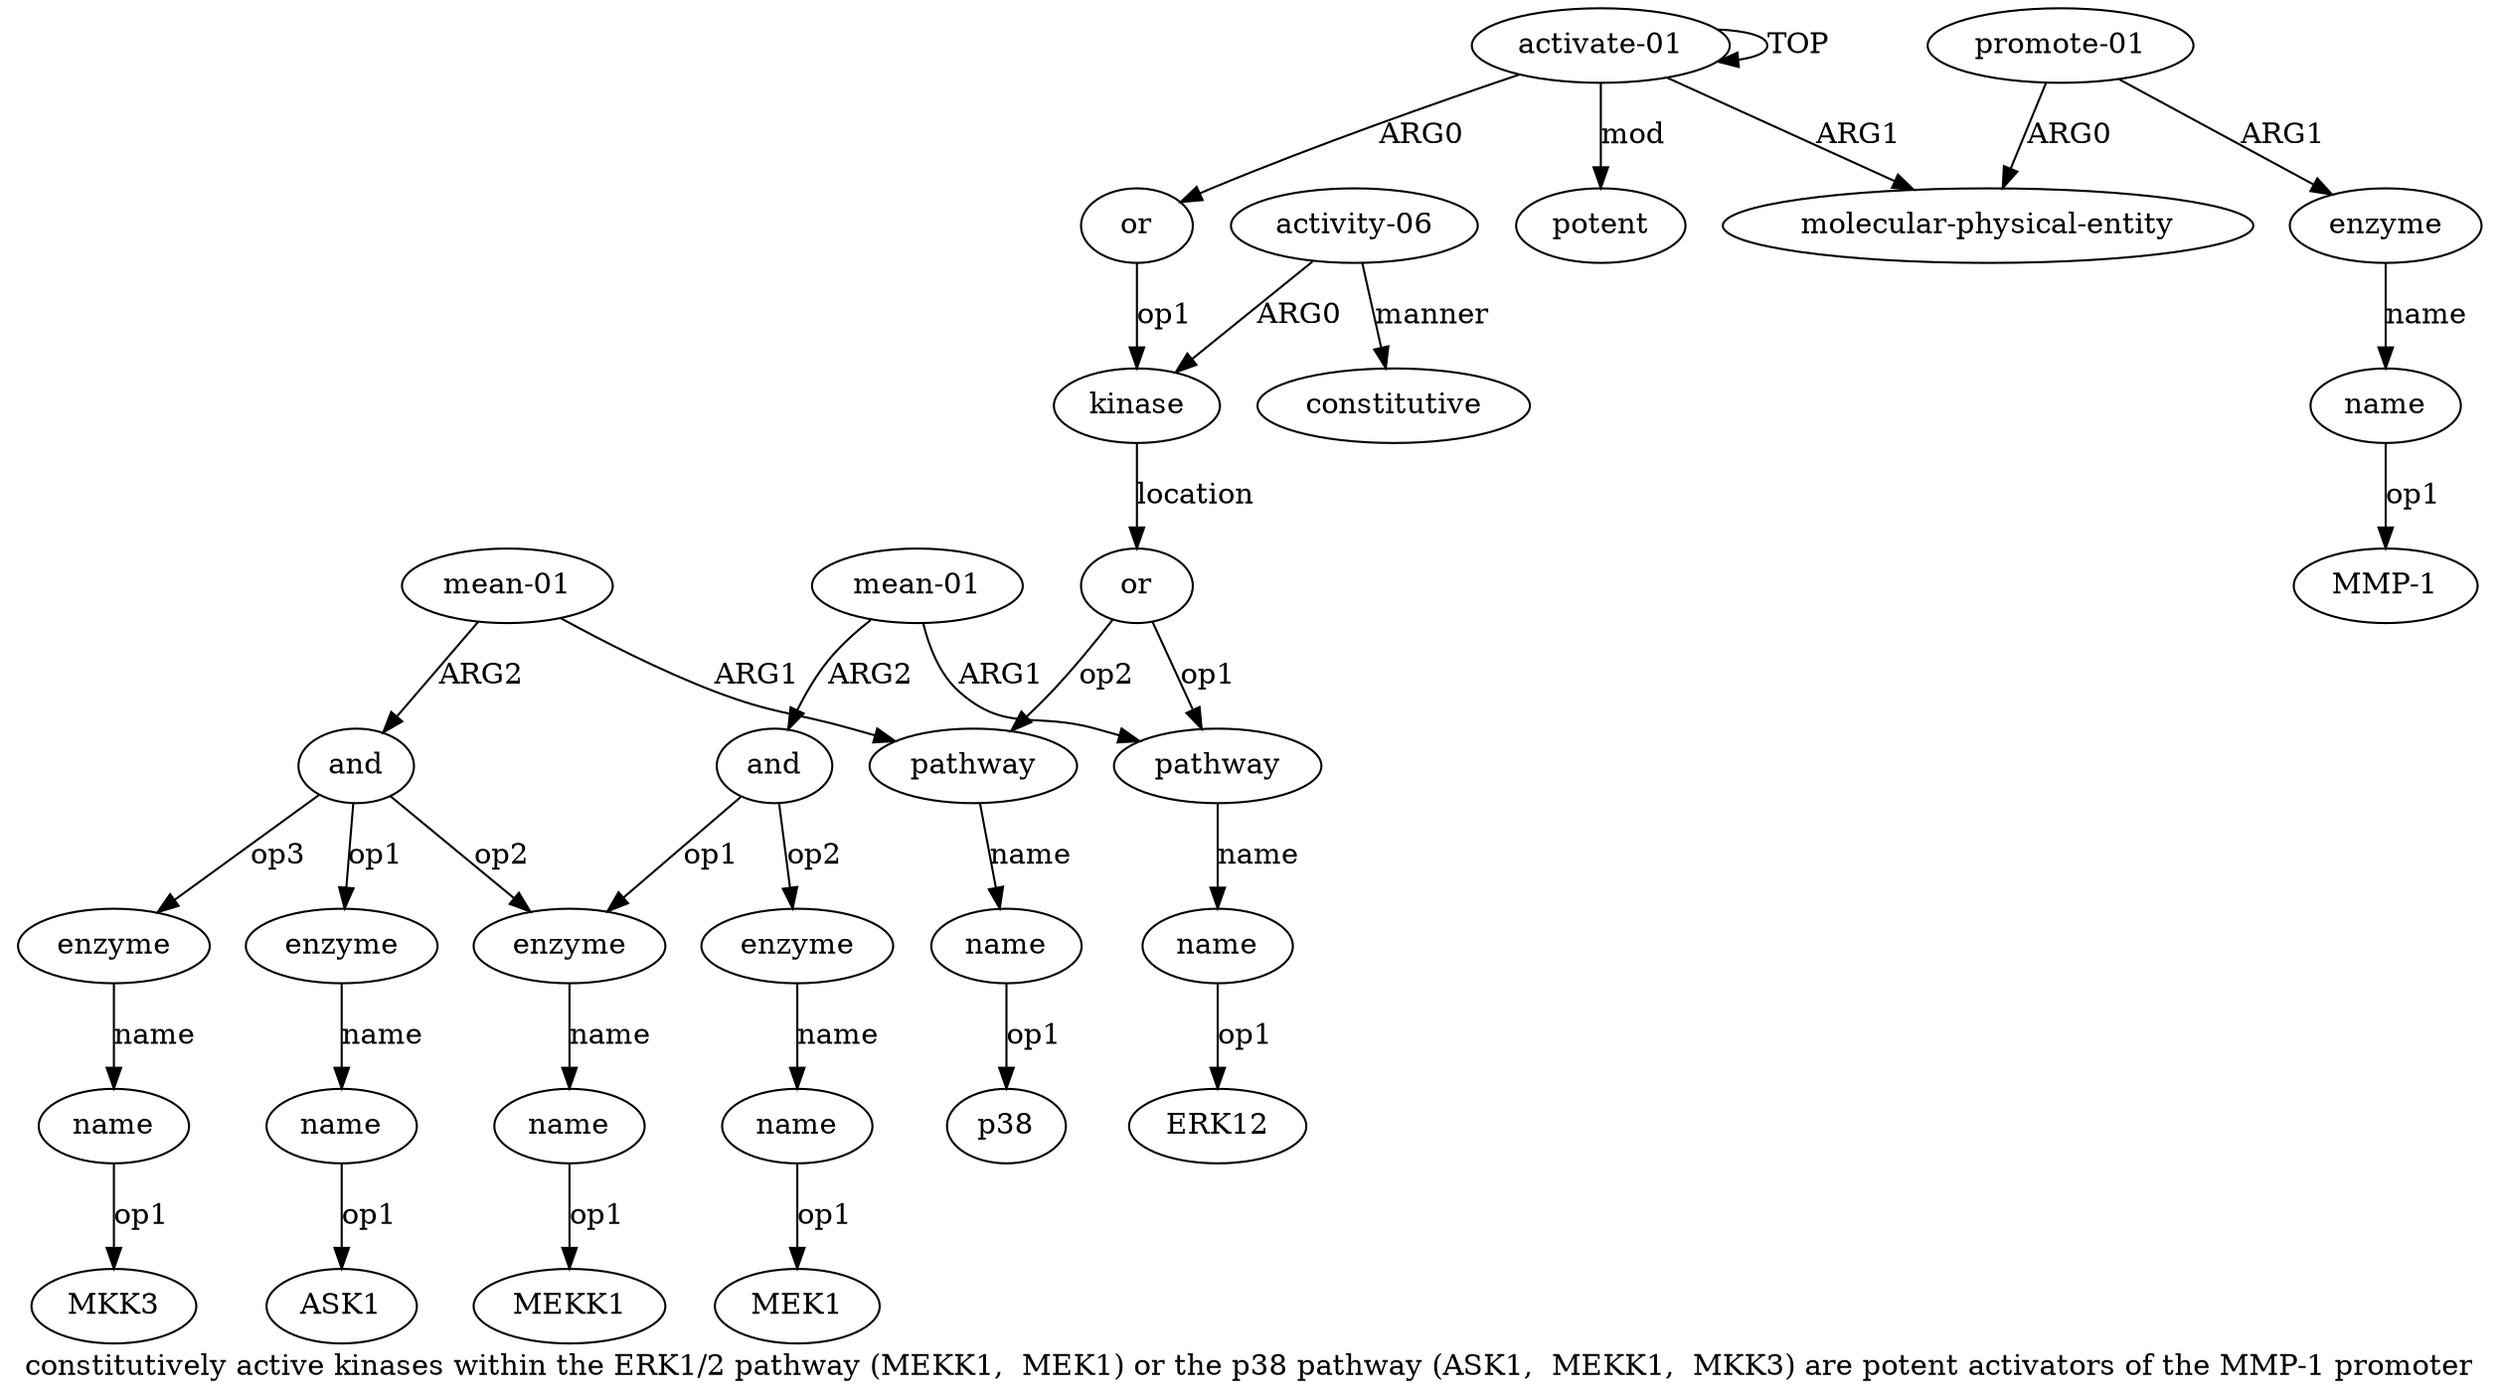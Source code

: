 digraph  {
	graph [label="constitutively active kinases within the ERK1/2 pathway (MEKK1,  MEK1) or the p38 pathway (ASK1,  MEKK1,  MKK3) are potent activators \
of the MMP-1 promoter"];
	node [label="\N"];
	a20	 [color=black,
		gold_ind=20,
		gold_label=enzyme,
		label=enzyme,
		test_ind=20,
		test_label=enzyme];
	a21	 [color=black,
		gold_ind=21,
		gold_label=name,
		label=name,
		test_ind=21,
		test_label=name];
	a20 -> a21 [key=0,
	color=black,
	gold_label=name,
	label=name,
	test_label=name];
"a21 MKK3" [color=black,
	gold_ind=-1,
	gold_label=MKK3,
	label=MKK3,
	test_ind=-1,
	test_label=MKK3];
a21 -> "a21 MKK3" [key=0,
color=black,
gold_label=op1,
label=op1,
test_label=op1];
a22 [color=black,
gold_ind=22,
gold_label="molecular-physical-entity",
label="molecular-physical-entity",
test_ind=22,
test_label="molecular-physical-entity"];
a23 [color=black,
gold_ind=23,
gold_label="promote-01",
label="promote-01",
test_ind=23,
test_label="promote-01"];
a23 -> a22 [key=0,
color=black,
gold_label=ARG0,
label=ARG0,
test_label=ARG0];
a24 [color=black,
gold_ind=24,
gold_label=enzyme,
label=enzyme,
test_ind=24,
test_label=enzyme];
a23 -> a24 [key=0,
color=black,
gold_label=ARG1,
label=ARG1,
test_label=ARG1];
a25 [color=black,
gold_ind=25,
gold_label=name,
label=name,
test_ind=25,
test_label=name];
a24 -> a25 [key=0,
color=black,
gold_label=name,
label=name,
test_label=name];
"a25 MMP-1" [color=black,
gold_ind=-1,
gold_label="MMP-1",
label="MMP-1",
test_ind=-1,
test_label="MMP-1"];
a25 -> "a25 MMP-1" [key=0,
color=black,
gold_label=op1,
label=op1,
test_label=op1];
a26 [color=black,
gold_ind=26,
gold_label=potent,
label=potent,
test_ind=26,
test_label=potent];
"a19 ASK1" [color=black,
gold_ind=-1,
gold_label=ASK1,
label=ASK1,
test_ind=-1,
test_label=ASK1];
"a15 p38" [color=black,
gold_ind=-1,
gold_label=p38,
label=p38,
test_ind=-1,
test_label=p38];
"a7 ERK12" [color=black,
gold_ind=-1,
gold_label=ERK12,
label=ERK12,
test_ind=-1,
test_label=ERK12];
a15 [color=black,
gold_ind=15,
gold_label=name,
label=name,
test_ind=15,
test_label=name];
a15 -> "a15 p38" [key=0,
color=black,
gold_label=op1,
label=op1,
test_label=op1];
a14 [color=black,
gold_ind=14,
gold_label=pathway,
label=pathway,
test_ind=14,
test_label=pathway];
a14 -> a15 [key=0,
color=black,
gold_label=name,
label=name,
test_label=name];
a17 [color=black,
gold_ind=17,
gold_label=and,
label=and,
test_ind=17,
test_label=and];
a17 -> a20 [key=0,
color=black,
gold_label=op3,
label=op3,
test_label=op3];
a10 [color=black,
gold_ind=10,
gold_label=enzyme,
label=enzyme,
test_ind=10,
test_label=enzyme];
a17 -> a10 [key=0,
color=black,
gold_label=op2,
label=op2,
test_label=op2];
a18 [color=black,
gold_ind=18,
gold_label=enzyme,
label=enzyme,
test_ind=18,
test_label=enzyme];
a17 -> a18 [key=0,
color=black,
gold_label=op1,
label=op1,
test_label=op1];
a16 [color=black,
gold_ind=16,
gold_label="mean-01",
label="mean-01",
test_ind=16,
test_label="mean-01"];
a16 -> a14 [key=0,
color=black,
gold_label=ARG1,
label=ARG1,
test_label=ARG1];
a16 -> a17 [key=0,
color=black,
gold_label=ARG2,
label=ARG2,
test_label=ARG2];
a11 [color=black,
gold_ind=11,
gold_label=name,
label=name,
test_ind=11,
test_label=name];
"a11 MEKK1" [color=black,
gold_ind=-1,
gold_label=MEKK1,
label=MEKK1,
test_ind=-1,
test_label=MEKK1];
a11 -> "a11 MEKK1" [key=0,
color=black,
gold_label=op1,
label=op1,
test_label=op1];
a10 -> a11 [key=0,
color=black,
gold_label=name,
label=name,
test_label=name];
a13 [color=black,
gold_ind=13,
gold_label=name,
label=name,
test_ind=13,
test_label=name];
"a13 MEK1" [color=black,
gold_ind=-1,
gold_label=MEK1,
label=MEK1,
test_ind=-1,
test_label=MEK1];
a13 -> "a13 MEK1" [key=0,
color=black,
gold_label=op1,
label=op1,
test_label=op1];
a12 [color=black,
gold_ind=12,
gold_label=enzyme,
label=enzyme,
test_ind=12,
test_label=enzyme];
a12 -> a13 [key=0,
color=black,
gold_label=name,
label=name,
test_label=name];
a19 [color=black,
gold_ind=19,
gold_label=name,
label=name,
test_ind=19,
test_label=name];
a19 -> "a19 ASK1" [key=0,
color=black,
gold_label=op1,
label=op1,
test_label=op1];
a18 -> a19 [key=0,
color=black,
gold_label=name,
label=name,
test_label=name];
a1 [color=black,
gold_ind=1,
gold_label=or,
label=or,
test_ind=1,
test_label=or];
a2 [color=black,
gold_ind=2,
gold_label=kinase,
label=kinase,
test_ind=2,
test_label=kinase];
a1 -> a2 [key=0,
color=black,
gold_label=op1,
label=op1,
test_label=op1];
a0 [color=black,
gold_ind=0,
gold_label="activate-01",
label="activate-01",
test_ind=0,
test_label="activate-01"];
a0 -> a22 [key=0,
color=black,
gold_label=ARG1,
label=ARG1,
test_label=ARG1];
a0 -> a26 [key=0,
color=black,
gold_label=mod,
label=mod,
test_label=mod];
a0 -> a1 [key=0,
color=black,
gold_label=ARG0,
label=ARG0,
test_label=ARG0];
a0 -> a0 [key=0,
color=black,
gold_label=TOP,
label=TOP,
test_label=TOP];
a3 [color=black,
gold_ind=3,
gold_label="activity-06",
label="activity-06",
test_ind=3,
test_label="activity-06"];
a3 -> a2 [key=0,
color=black,
gold_label=ARG0,
label=ARG0,
test_label=ARG0];
a4 [color=black,
gold_ind=4,
gold_label=constitutive,
label=constitutive,
test_ind=4,
test_label=constitutive];
a3 -> a4 [key=0,
color=black,
gold_label=manner,
label=manner,
test_label=manner];
a5 [color=black,
gold_ind=5,
gold_label=or,
label=or,
test_ind=5,
test_label=or];
a2 -> a5 [key=0,
color=black,
gold_label=location,
label=location,
test_label=location];
a5 -> a14 [key=0,
color=black,
gold_label=op2,
label=op2,
test_label=op2];
a6 [color=black,
gold_ind=6,
gold_label=pathway,
label=pathway,
test_ind=6,
test_label=pathway];
a5 -> a6 [key=0,
color=black,
gold_label=op1,
label=op1,
test_label=op1];
a7 [color=black,
gold_ind=7,
gold_label=name,
label=name,
test_ind=7,
test_label=name];
a7 -> "a7 ERK12" [key=0,
color=black,
gold_label=op1,
label=op1,
test_label=op1];
a6 -> a7 [key=0,
color=black,
gold_label=name,
label=name,
test_label=name];
a9 [color=black,
gold_ind=9,
gold_label=and,
label=and,
test_ind=9,
test_label=and];
a9 -> a10 [key=0,
color=black,
gold_label=op1,
label=op1,
test_label=op1];
a9 -> a12 [key=0,
color=black,
gold_label=op2,
label=op2,
test_label=op2];
a8 [color=black,
gold_ind=8,
gold_label="mean-01",
label="mean-01",
test_ind=8,
test_label="mean-01"];
a8 -> a6 [key=0,
color=black,
gold_label=ARG1,
label=ARG1,
test_label=ARG1];
a8 -> a9 [key=0,
color=black,
gold_label=ARG2,
label=ARG2,
test_label=ARG2];
}
